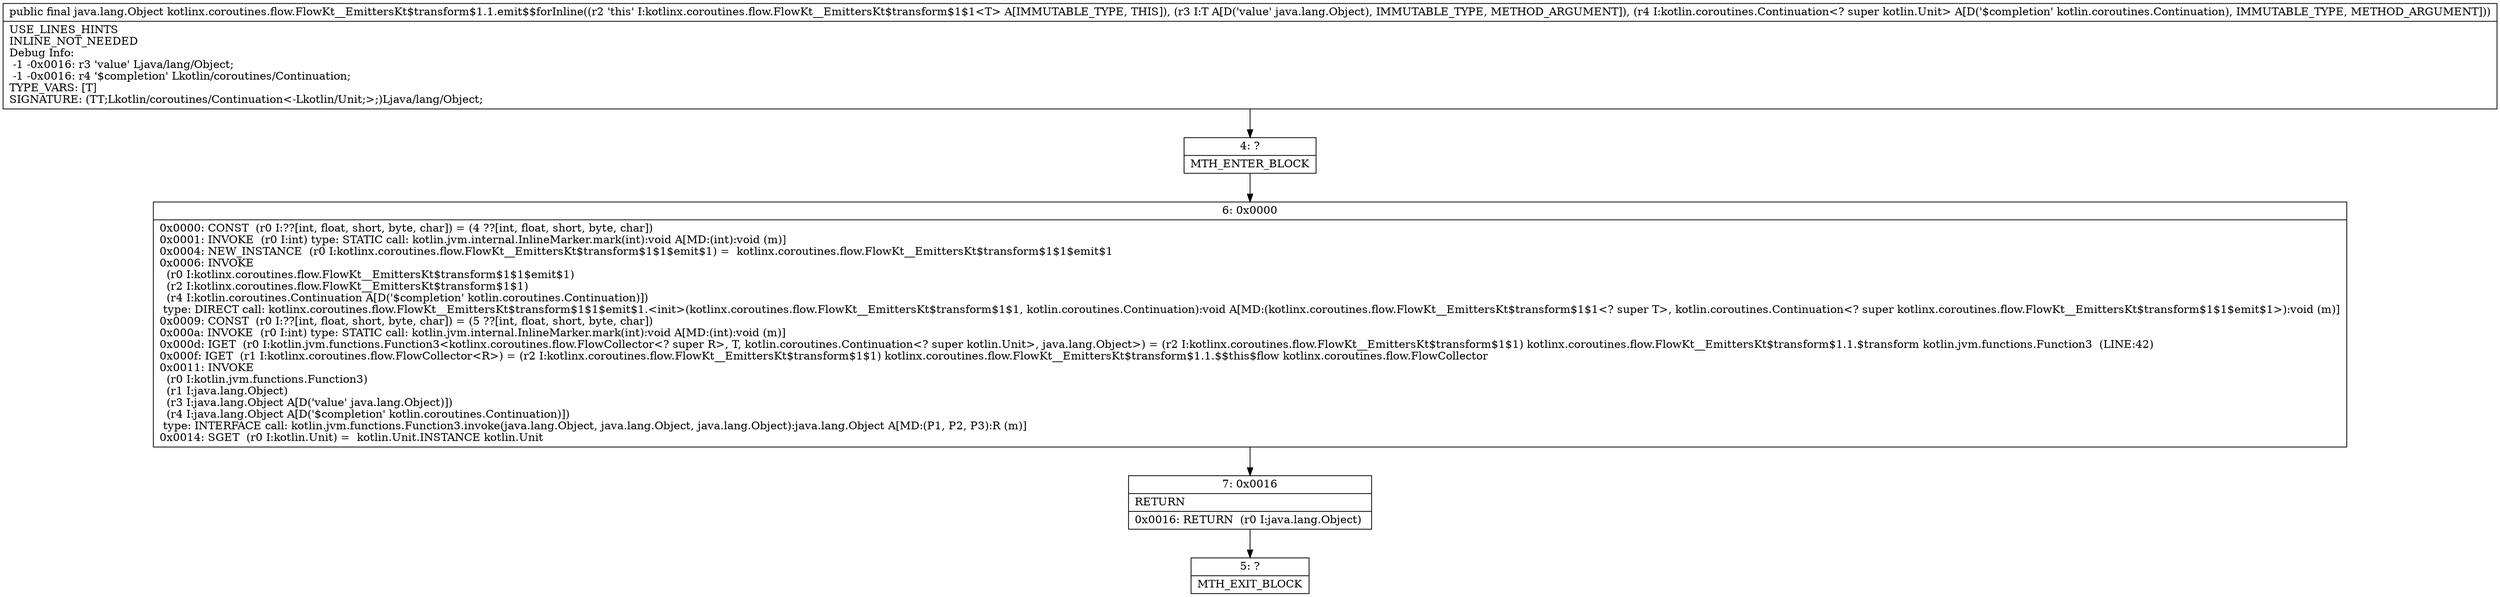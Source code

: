 digraph "CFG forkotlinx.coroutines.flow.FlowKt__EmittersKt$transform$1.1.emit$$forInline(Ljava\/lang\/Object;Lkotlin\/coroutines\/Continuation;)Ljava\/lang\/Object;" {
Node_4 [shape=record,label="{4\:\ ?|MTH_ENTER_BLOCK\l}"];
Node_6 [shape=record,label="{6\:\ 0x0000|0x0000: CONST  (r0 I:??[int, float, short, byte, char]) = (4 ??[int, float, short, byte, char]) \l0x0001: INVOKE  (r0 I:int) type: STATIC call: kotlin.jvm.internal.InlineMarker.mark(int):void A[MD:(int):void (m)]\l0x0004: NEW_INSTANCE  (r0 I:kotlinx.coroutines.flow.FlowKt__EmittersKt$transform$1$1$emit$1) =  kotlinx.coroutines.flow.FlowKt__EmittersKt$transform$1$1$emit$1 \l0x0006: INVOKE  \l  (r0 I:kotlinx.coroutines.flow.FlowKt__EmittersKt$transform$1$1$emit$1)\l  (r2 I:kotlinx.coroutines.flow.FlowKt__EmittersKt$transform$1$1)\l  (r4 I:kotlin.coroutines.Continuation A[D('$completion' kotlin.coroutines.Continuation)])\l type: DIRECT call: kotlinx.coroutines.flow.FlowKt__EmittersKt$transform$1$1$emit$1.\<init\>(kotlinx.coroutines.flow.FlowKt__EmittersKt$transform$1$1, kotlin.coroutines.Continuation):void A[MD:(kotlinx.coroutines.flow.FlowKt__EmittersKt$transform$1$1\<? super T\>, kotlin.coroutines.Continuation\<? super kotlinx.coroutines.flow.FlowKt__EmittersKt$transform$1$1$emit$1\>):void (m)]\l0x0009: CONST  (r0 I:??[int, float, short, byte, char]) = (5 ??[int, float, short, byte, char]) \l0x000a: INVOKE  (r0 I:int) type: STATIC call: kotlin.jvm.internal.InlineMarker.mark(int):void A[MD:(int):void (m)]\l0x000d: IGET  (r0 I:kotlin.jvm.functions.Function3\<kotlinx.coroutines.flow.FlowCollector\<? super R\>, T, kotlin.coroutines.Continuation\<? super kotlin.Unit\>, java.lang.Object\>) = (r2 I:kotlinx.coroutines.flow.FlowKt__EmittersKt$transform$1$1) kotlinx.coroutines.flow.FlowKt__EmittersKt$transform$1.1.$transform kotlin.jvm.functions.Function3  (LINE:42)\l0x000f: IGET  (r1 I:kotlinx.coroutines.flow.FlowCollector\<R\>) = (r2 I:kotlinx.coroutines.flow.FlowKt__EmittersKt$transform$1$1) kotlinx.coroutines.flow.FlowKt__EmittersKt$transform$1.1.$$this$flow kotlinx.coroutines.flow.FlowCollector \l0x0011: INVOKE  \l  (r0 I:kotlin.jvm.functions.Function3)\l  (r1 I:java.lang.Object)\l  (r3 I:java.lang.Object A[D('value' java.lang.Object)])\l  (r4 I:java.lang.Object A[D('$completion' kotlin.coroutines.Continuation)])\l type: INTERFACE call: kotlin.jvm.functions.Function3.invoke(java.lang.Object, java.lang.Object, java.lang.Object):java.lang.Object A[MD:(P1, P2, P3):R (m)]\l0x0014: SGET  (r0 I:kotlin.Unit) =  kotlin.Unit.INSTANCE kotlin.Unit \l}"];
Node_7 [shape=record,label="{7\:\ 0x0016|RETURN\l|0x0016: RETURN  (r0 I:java.lang.Object) \l}"];
Node_5 [shape=record,label="{5\:\ ?|MTH_EXIT_BLOCK\l}"];
MethodNode[shape=record,label="{public final java.lang.Object kotlinx.coroutines.flow.FlowKt__EmittersKt$transform$1.1.emit$$forInline((r2 'this' I:kotlinx.coroutines.flow.FlowKt__EmittersKt$transform$1$1\<T\> A[IMMUTABLE_TYPE, THIS]), (r3 I:T A[D('value' java.lang.Object), IMMUTABLE_TYPE, METHOD_ARGUMENT]), (r4 I:kotlin.coroutines.Continuation\<? super kotlin.Unit\> A[D('$completion' kotlin.coroutines.Continuation), IMMUTABLE_TYPE, METHOD_ARGUMENT]))  | USE_LINES_HINTS\lINLINE_NOT_NEEDED\lDebug Info:\l  \-1 \-0x0016: r3 'value' Ljava\/lang\/Object;\l  \-1 \-0x0016: r4 '$completion' Lkotlin\/coroutines\/Continuation;\lTYPE_VARS: [T]\lSIGNATURE: (TT;Lkotlin\/coroutines\/Continuation\<\-Lkotlin\/Unit;\>;)Ljava\/lang\/Object;\l}"];
MethodNode -> Node_4;Node_4 -> Node_6;
Node_6 -> Node_7;
Node_7 -> Node_5;
}

